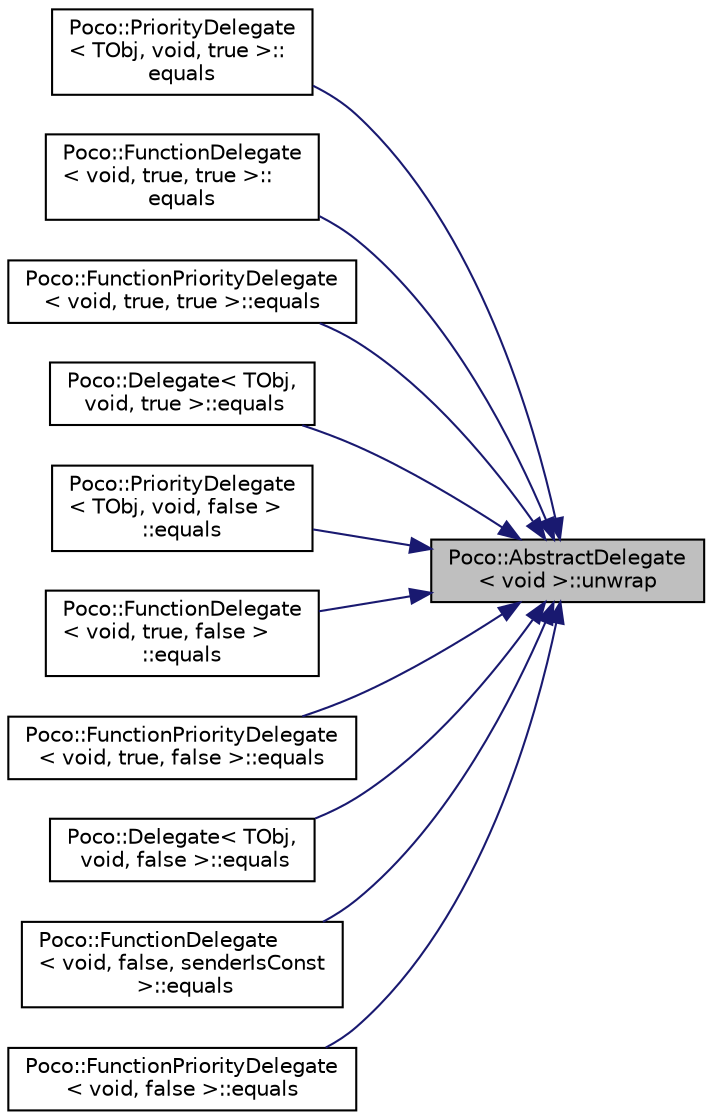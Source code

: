 digraph "Poco::AbstractDelegate&lt; void &gt;::unwrap"
{
 // LATEX_PDF_SIZE
  edge [fontname="Helvetica",fontsize="10",labelfontname="Helvetica",labelfontsize="10"];
  node [fontname="Helvetica",fontsize="10",shape=record];
  rankdir="RL";
  Node1 [label="Poco::AbstractDelegate\l\< void \>::unwrap",height=0.2,width=0.4,color="black", fillcolor="grey75", style="filled", fontcolor="black",tooltip="Disables the delegate, which is done prior to removal."];
  Node1 -> Node2 [dir="back",color="midnightblue",fontsize="10",style="solid",fontname="Helvetica"];
  Node2 [label="Poco::PriorityDelegate\l\< TObj, void, true \>::\lequals",height=0.2,width=0.4,color="black", fillcolor="white", style="filled",URL="$classPoco_1_1PriorityDelegate_3_01TObj_00_01void_00_01true_01_4.html#a7053247d132274bd70caff8c0d8aeb9b",tooltip=" "];
  Node1 -> Node3 [dir="back",color="midnightblue",fontsize="10",style="solid",fontname="Helvetica"];
  Node3 [label="Poco::FunctionDelegate\l\< void, true, true \>::\lequals",height=0.2,width=0.4,color="black", fillcolor="white", style="filled",URL="$classPoco_1_1FunctionDelegate_3_01void_00_01true_00_01true_01_4.html#a70e249f2050f667316706c87310f213c",tooltip=" "];
  Node1 -> Node4 [dir="back",color="midnightblue",fontsize="10",style="solid",fontname="Helvetica"];
  Node4 [label="Poco::FunctionPriorityDelegate\l\< void, true, true \>::equals",height=0.2,width=0.4,color="black", fillcolor="white", style="filled",URL="$classPoco_1_1FunctionPriorityDelegate_3_01void_00_01true_00_01true_01_4.html#a039888e78ab662289c9798a133ce5871",tooltip=" "];
  Node1 -> Node5 [dir="back",color="midnightblue",fontsize="10",style="solid",fontname="Helvetica"];
  Node5 [label="Poco::Delegate\< TObj,\l void, true \>::equals",height=0.2,width=0.4,color="black", fillcolor="white", style="filled",URL="$classPoco_1_1Delegate_3_01TObj_00_01void_00_01true_01_4.html#a34b64c8dc6baa6e2acb6420a24cd9125",tooltip=" "];
  Node1 -> Node6 [dir="back",color="midnightblue",fontsize="10",style="solid",fontname="Helvetica"];
  Node6 [label="Poco::PriorityDelegate\l\< TObj, void, false \>\l::equals",height=0.2,width=0.4,color="black", fillcolor="white", style="filled",URL="$classPoco_1_1PriorityDelegate_3_01TObj_00_01void_00_01false_01_4.html#adb9af7511a3ebba140faba63364ae543",tooltip=" "];
  Node1 -> Node7 [dir="back",color="midnightblue",fontsize="10",style="solid",fontname="Helvetica"];
  Node7 [label="Poco::FunctionDelegate\l\< void, true, false \>\l::equals",height=0.2,width=0.4,color="black", fillcolor="white", style="filled",URL="$classPoco_1_1FunctionDelegate_3_01void_00_01true_00_01false_01_4.html#a0bddad6fa73d251a31d8f158ae799815",tooltip=" "];
  Node1 -> Node8 [dir="back",color="midnightblue",fontsize="10",style="solid",fontname="Helvetica"];
  Node8 [label="Poco::FunctionPriorityDelegate\l\< void, true, false \>::equals",height=0.2,width=0.4,color="black", fillcolor="white", style="filled",URL="$classPoco_1_1FunctionPriorityDelegate_3_01void_00_01true_00_01false_01_4.html#acd0676499d0da3bd9e056c4089e9a05d",tooltip=" "];
  Node1 -> Node9 [dir="back",color="midnightblue",fontsize="10",style="solid",fontname="Helvetica"];
  Node9 [label="Poco::Delegate\< TObj,\l void, false \>::equals",height=0.2,width=0.4,color="black", fillcolor="white", style="filled",URL="$classPoco_1_1Delegate_3_01TObj_00_01void_00_01false_01_4.html#a7ada7809bc1d721d5ed05a57fb74deb6",tooltip=" "];
  Node1 -> Node10 [dir="back",color="midnightblue",fontsize="10",style="solid",fontname="Helvetica"];
  Node10 [label="Poco::FunctionDelegate\l\< void, false, senderIsConst\l \>::equals",height=0.2,width=0.4,color="black", fillcolor="white", style="filled",URL="$classPoco_1_1FunctionDelegate_3_01void_00_01false_00_01senderIsConst_01_4.html#aab85971cc59a5406809474078b14b093",tooltip=" "];
  Node1 -> Node11 [dir="back",color="midnightblue",fontsize="10",style="solid",fontname="Helvetica"];
  Node11 [label="Poco::FunctionPriorityDelegate\l\< void, false \>::equals",height=0.2,width=0.4,color="black", fillcolor="white", style="filled",URL="$classPoco_1_1FunctionPriorityDelegate_3_01void_00_01false_01_4.html#a544f7b532c5b17a1a1f30f9898de51fa",tooltip=" "];
}

